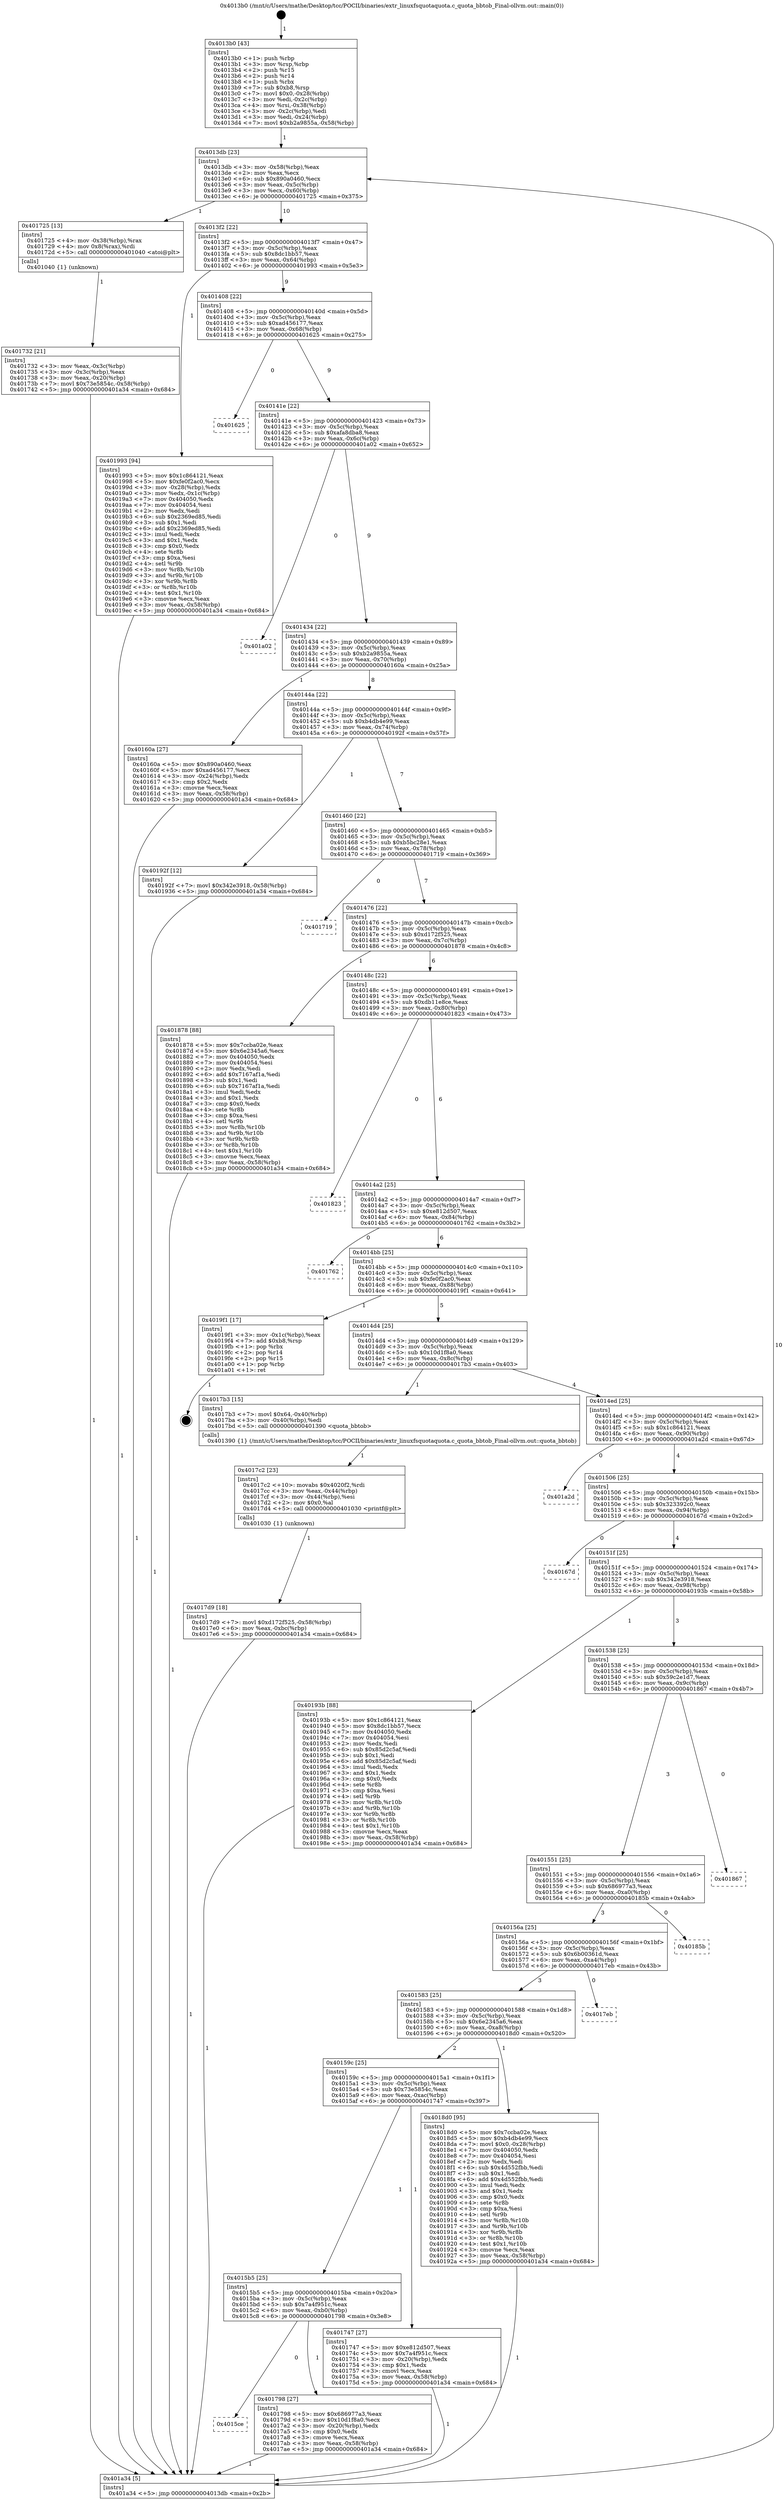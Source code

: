digraph "0x4013b0" {
  label = "0x4013b0 (/mnt/c/Users/mathe/Desktop/tcc/POCII/binaries/extr_linuxfsquotaquota.c_quota_bbtob_Final-ollvm.out::main(0))"
  labelloc = "t"
  node[shape=record]

  Entry [label="",width=0.3,height=0.3,shape=circle,fillcolor=black,style=filled]
  "0x4013db" [label="{
     0x4013db [23]\l
     | [instrs]\l
     &nbsp;&nbsp;0x4013db \<+3\>: mov -0x58(%rbp),%eax\l
     &nbsp;&nbsp;0x4013de \<+2\>: mov %eax,%ecx\l
     &nbsp;&nbsp;0x4013e0 \<+6\>: sub $0x890a0460,%ecx\l
     &nbsp;&nbsp;0x4013e6 \<+3\>: mov %eax,-0x5c(%rbp)\l
     &nbsp;&nbsp;0x4013e9 \<+3\>: mov %ecx,-0x60(%rbp)\l
     &nbsp;&nbsp;0x4013ec \<+6\>: je 0000000000401725 \<main+0x375\>\l
  }"]
  "0x401725" [label="{
     0x401725 [13]\l
     | [instrs]\l
     &nbsp;&nbsp;0x401725 \<+4\>: mov -0x38(%rbp),%rax\l
     &nbsp;&nbsp;0x401729 \<+4\>: mov 0x8(%rax),%rdi\l
     &nbsp;&nbsp;0x40172d \<+5\>: call 0000000000401040 \<atoi@plt\>\l
     | [calls]\l
     &nbsp;&nbsp;0x401040 \{1\} (unknown)\l
  }"]
  "0x4013f2" [label="{
     0x4013f2 [22]\l
     | [instrs]\l
     &nbsp;&nbsp;0x4013f2 \<+5\>: jmp 00000000004013f7 \<main+0x47\>\l
     &nbsp;&nbsp;0x4013f7 \<+3\>: mov -0x5c(%rbp),%eax\l
     &nbsp;&nbsp;0x4013fa \<+5\>: sub $0x8dc1bb57,%eax\l
     &nbsp;&nbsp;0x4013ff \<+3\>: mov %eax,-0x64(%rbp)\l
     &nbsp;&nbsp;0x401402 \<+6\>: je 0000000000401993 \<main+0x5e3\>\l
  }"]
  Exit [label="",width=0.3,height=0.3,shape=circle,fillcolor=black,style=filled,peripheries=2]
  "0x401993" [label="{
     0x401993 [94]\l
     | [instrs]\l
     &nbsp;&nbsp;0x401993 \<+5\>: mov $0x1c864121,%eax\l
     &nbsp;&nbsp;0x401998 \<+5\>: mov $0xfe0f2ac0,%ecx\l
     &nbsp;&nbsp;0x40199d \<+3\>: mov -0x28(%rbp),%edx\l
     &nbsp;&nbsp;0x4019a0 \<+3\>: mov %edx,-0x1c(%rbp)\l
     &nbsp;&nbsp;0x4019a3 \<+7\>: mov 0x404050,%edx\l
     &nbsp;&nbsp;0x4019aa \<+7\>: mov 0x404054,%esi\l
     &nbsp;&nbsp;0x4019b1 \<+2\>: mov %edx,%edi\l
     &nbsp;&nbsp;0x4019b3 \<+6\>: sub $0x2369ed85,%edi\l
     &nbsp;&nbsp;0x4019b9 \<+3\>: sub $0x1,%edi\l
     &nbsp;&nbsp;0x4019bc \<+6\>: add $0x2369ed85,%edi\l
     &nbsp;&nbsp;0x4019c2 \<+3\>: imul %edi,%edx\l
     &nbsp;&nbsp;0x4019c5 \<+3\>: and $0x1,%edx\l
     &nbsp;&nbsp;0x4019c8 \<+3\>: cmp $0x0,%edx\l
     &nbsp;&nbsp;0x4019cb \<+4\>: sete %r8b\l
     &nbsp;&nbsp;0x4019cf \<+3\>: cmp $0xa,%esi\l
     &nbsp;&nbsp;0x4019d2 \<+4\>: setl %r9b\l
     &nbsp;&nbsp;0x4019d6 \<+3\>: mov %r8b,%r10b\l
     &nbsp;&nbsp;0x4019d9 \<+3\>: and %r9b,%r10b\l
     &nbsp;&nbsp;0x4019dc \<+3\>: xor %r9b,%r8b\l
     &nbsp;&nbsp;0x4019df \<+3\>: or %r8b,%r10b\l
     &nbsp;&nbsp;0x4019e2 \<+4\>: test $0x1,%r10b\l
     &nbsp;&nbsp;0x4019e6 \<+3\>: cmovne %ecx,%eax\l
     &nbsp;&nbsp;0x4019e9 \<+3\>: mov %eax,-0x58(%rbp)\l
     &nbsp;&nbsp;0x4019ec \<+5\>: jmp 0000000000401a34 \<main+0x684\>\l
  }"]
  "0x401408" [label="{
     0x401408 [22]\l
     | [instrs]\l
     &nbsp;&nbsp;0x401408 \<+5\>: jmp 000000000040140d \<main+0x5d\>\l
     &nbsp;&nbsp;0x40140d \<+3\>: mov -0x5c(%rbp),%eax\l
     &nbsp;&nbsp;0x401410 \<+5\>: sub $0xad456177,%eax\l
     &nbsp;&nbsp;0x401415 \<+3\>: mov %eax,-0x68(%rbp)\l
     &nbsp;&nbsp;0x401418 \<+6\>: je 0000000000401625 \<main+0x275\>\l
  }"]
  "0x4017d9" [label="{
     0x4017d9 [18]\l
     | [instrs]\l
     &nbsp;&nbsp;0x4017d9 \<+7\>: movl $0xd172f525,-0x58(%rbp)\l
     &nbsp;&nbsp;0x4017e0 \<+6\>: mov %eax,-0xbc(%rbp)\l
     &nbsp;&nbsp;0x4017e6 \<+5\>: jmp 0000000000401a34 \<main+0x684\>\l
  }"]
  "0x401625" [label="{
     0x401625\l
  }", style=dashed]
  "0x40141e" [label="{
     0x40141e [22]\l
     | [instrs]\l
     &nbsp;&nbsp;0x40141e \<+5\>: jmp 0000000000401423 \<main+0x73\>\l
     &nbsp;&nbsp;0x401423 \<+3\>: mov -0x5c(%rbp),%eax\l
     &nbsp;&nbsp;0x401426 \<+5\>: sub $0xafa8dba8,%eax\l
     &nbsp;&nbsp;0x40142b \<+3\>: mov %eax,-0x6c(%rbp)\l
     &nbsp;&nbsp;0x40142e \<+6\>: je 0000000000401a02 \<main+0x652\>\l
  }"]
  "0x4017c2" [label="{
     0x4017c2 [23]\l
     | [instrs]\l
     &nbsp;&nbsp;0x4017c2 \<+10\>: movabs $0x4020f2,%rdi\l
     &nbsp;&nbsp;0x4017cc \<+3\>: mov %eax,-0x44(%rbp)\l
     &nbsp;&nbsp;0x4017cf \<+3\>: mov -0x44(%rbp),%esi\l
     &nbsp;&nbsp;0x4017d2 \<+2\>: mov $0x0,%al\l
     &nbsp;&nbsp;0x4017d4 \<+5\>: call 0000000000401030 \<printf@plt\>\l
     | [calls]\l
     &nbsp;&nbsp;0x401030 \{1\} (unknown)\l
  }"]
  "0x401a02" [label="{
     0x401a02\l
  }", style=dashed]
  "0x401434" [label="{
     0x401434 [22]\l
     | [instrs]\l
     &nbsp;&nbsp;0x401434 \<+5\>: jmp 0000000000401439 \<main+0x89\>\l
     &nbsp;&nbsp;0x401439 \<+3\>: mov -0x5c(%rbp),%eax\l
     &nbsp;&nbsp;0x40143c \<+5\>: sub $0xb2a9855a,%eax\l
     &nbsp;&nbsp;0x401441 \<+3\>: mov %eax,-0x70(%rbp)\l
     &nbsp;&nbsp;0x401444 \<+6\>: je 000000000040160a \<main+0x25a\>\l
  }"]
  "0x4015ce" [label="{
     0x4015ce\l
  }", style=dashed]
  "0x40160a" [label="{
     0x40160a [27]\l
     | [instrs]\l
     &nbsp;&nbsp;0x40160a \<+5\>: mov $0x890a0460,%eax\l
     &nbsp;&nbsp;0x40160f \<+5\>: mov $0xad456177,%ecx\l
     &nbsp;&nbsp;0x401614 \<+3\>: mov -0x24(%rbp),%edx\l
     &nbsp;&nbsp;0x401617 \<+3\>: cmp $0x2,%edx\l
     &nbsp;&nbsp;0x40161a \<+3\>: cmovne %ecx,%eax\l
     &nbsp;&nbsp;0x40161d \<+3\>: mov %eax,-0x58(%rbp)\l
     &nbsp;&nbsp;0x401620 \<+5\>: jmp 0000000000401a34 \<main+0x684\>\l
  }"]
  "0x40144a" [label="{
     0x40144a [22]\l
     | [instrs]\l
     &nbsp;&nbsp;0x40144a \<+5\>: jmp 000000000040144f \<main+0x9f\>\l
     &nbsp;&nbsp;0x40144f \<+3\>: mov -0x5c(%rbp),%eax\l
     &nbsp;&nbsp;0x401452 \<+5\>: sub $0xb4db4e99,%eax\l
     &nbsp;&nbsp;0x401457 \<+3\>: mov %eax,-0x74(%rbp)\l
     &nbsp;&nbsp;0x40145a \<+6\>: je 000000000040192f \<main+0x57f\>\l
  }"]
  "0x401a34" [label="{
     0x401a34 [5]\l
     | [instrs]\l
     &nbsp;&nbsp;0x401a34 \<+5\>: jmp 00000000004013db \<main+0x2b\>\l
  }"]
  "0x4013b0" [label="{
     0x4013b0 [43]\l
     | [instrs]\l
     &nbsp;&nbsp;0x4013b0 \<+1\>: push %rbp\l
     &nbsp;&nbsp;0x4013b1 \<+3\>: mov %rsp,%rbp\l
     &nbsp;&nbsp;0x4013b4 \<+2\>: push %r15\l
     &nbsp;&nbsp;0x4013b6 \<+2\>: push %r14\l
     &nbsp;&nbsp;0x4013b8 \<+1\>: push %rbx\l
     &nbsp;&nbsp;0x4013b9 \<+7\>: sub $0xb8,%rsp\l
     &nbsp;&nbsp;0x4013c0 \<+7\>: movl $0x0,-0x28(%rbp)\l
     &nbsp;&nbsp;0x4013c7 \<+3\>: mov %edi,-0x2c(%rbp)\l
     &nbsp;&nbsp;0x4013ca \<+4\>: mov %rsi,-0x38(%rbp)\l
     &nbsp;&nbsp;0x4013ce \<+3\>: mov -0x2c(%rbp),%edi\l
     &nbsp;&nbsp;0x4013d1 \<+3\>: mov %edi,-0x24(%rbp)\l
     &nbsp;&nbsp;0x4013d4 \<+7\>: movl $0xb2a9855a,-0x58(%rbp)\l
  }"]
  "0x401732" [label="{
     0x401732 [21]\l
     | [instrs]\l
     &nbsp;&nbsp;0x401732 \<+3\>: mov %eax,-0x3c(%rbp)\l
     &nbsp;&nbsp;0x401735 \<+3\>: mov -0x3c(%rbp),%eax\l
     &nbsp;&nbsp;0x401738 \<+3\>: mov %eax,-0x20(%rbp)\l
     &nbsp;&nbsp;0x40173b \<+7\>: movl $0x73e5854c,-0x58(%rbp)\l
     &nbsp;&nbsp;0x401742 \<+5\>: jmp 0000000000401a34 \<main+0x684\>\l
  }"]
  "0x401798" [label="{
     0x401798 [27]\l
     | [instrs]\l
     &nbsp;&nbsp;0x401798 \<+5\>: mov $0x686977a3,%eax\l
     &nbsp;&nbsp;0x40179d \<+5\>: mov $0x10d1f8a0,%ecx\l
     &nbsp;&nbsp;0x4017a2 \<+3\>: mov -0x20(%rbp),%edx\l
     &nbsp;&nbsp;0x4017a5 \<+3\>: cmp $0x0,%edx\l
     &nbsp;&nbsp;0x4017a8 \<+3\>: cmove %ecx,%eax\l
     &nbsp;&nbsp;0x4017ab \<+3\>: mov %eax,-0x58(%rbp)\l
     &nbsp;&nbsp;0x4017ae \<+5\>: jmp 0000000000401a34 \<main+0x684\>\l
  }"]
  "0x40192f" [label="{
     0x40192f [12]\l
     | [instrs]\l
     &nbsp;&nbsp;0x40192f \<+7\>: movl $0x342e3918,-0x58(%rbp)\l
     &nbsp;&nbsp;0x401936 \<+5\>: jmp 0000000000401a34 \<main+0x684\>\l
  }"]
  "0x401460" [label="{
     0x401460 [22]\l
     | [instrs]\l
     &nbsp;&nbsp;0x401460 \<+5\>: jmp 0000000000401465 \<main+0xb5\>\l
     &nbsp;&nbsp;0x401465 \<+3\>: mov -0x5c(%rbp),%eax\l
     &nbsp;&nbsp;0x401468 \<+5\>: sub $0xb5bc28e1,%eax\l
     &nbsp;&nbsp;0x40146d \<+3\>: mov %eax,-0x78(%rbp)\l
     &nbsp;&nbsp;0x401470 \<+6\>: je 0000000000401719 \<main+0x369\>\l
  }"]
  "0x4015b5" [label="{
     0x4015b5 [25]\l
     | [instrs]\l
     &nbsp;&nbsp;0x4015b5 \<+5\>: jmp 00000000004015ba \<main+0x20a\>\l
     &nbsp;&nbsp;0x4015ba \<+3\>: mov -0x5c(%rbp),%eax\l
     &nbsp;&nbsp;0x4015bd \<+5\>: sub $0x7a4f951c,%eax\l
     &nbsp;&nbsp;0x4015c2 \<+6\>: mov %eax,-0xb0(%rbp)\l
     &nbsp;&nbsp;0x4015c8 \<+6\>: je 0000000000401798 \<main+0x3e8\>\l
  }"]
  "0x401719" [label="{
     0x401719\l
  }", style=dashed]
  "0x401476" [label="{
     0x401476 [22]\l
     | [instrs]\l
     &nbsp;&nbsp;0x401476 \<+5\>: jmp 000000000040147b \<main+0xcb\>\l
     &nbsp;&nbsp;0x40147b \<+3\>: mov -0x5c(%rbp),%eax\l
     &nbsp;&nbsp;0x40147e \<+5\>: sub $0xd172f525,%eax\l
     &nbsp;&nbsp;0x401483 \<+3\>: mov %eax,-0x7c(%rbp)\l
     &nbsp;&nbsp;0x401486 \<+6\>: je 0000000000401878 \<main+0x4c8\>\l
  }"]
  "0x401747" [label="{
     0x401747 [27]\l
     | [instrs]\l
     &nbsp;&nbsp;0x401747 \<+5\>: mov $0xe812d507,%eax\l
     &nbsp;&nbsp;0x40174c \<+5\>: mov $0x7a4f951c,%ecx\l
     &nbsp;&nbsp;0x401751 \<+3\>: mov -0x20(%rbp),%edx\l
     &nbsp;&nbsp;0x401754 \<+3\>: cmp $0x1,%edx\l
     &nbsp;&nbsp;0x401757 \<+3\>: cmovl %ecx,%eax\l
     &nbsp;&nbsp;0x40175a \<+3\>: mov %eax,-0x58(%rbp)\l
     &nbsp;&nbsp;0x40175d \<+5\>: jmp 0000000000401a34 \<main+0x684\>\l
  }"]
  "0x401878" [label="{
     0x401878 [88]\l
     | [instrs]\l
     &nbsp;&nbsp;0x401878 \<+5\>: mov $0x7ccba02e,%eax\l
     &nbsp;&nbsp;0x40187d \<+5\>: mov $0x6e2345a6,%ecx\l
     &nbsp;&nbsp;0x401882 \<+7\>: mov 0x404050,%edx\l
     &nbsp;&nbsp;0x401889 \<+7\>: mov 0x404054,%esi\l
     &nbsp;&nbsp;0x401890 \<+2\>: mov %edx,%edi\l
     &nbsp;&nbsp;0x401892 \<+6\>: add $0x7167af1a,%edi\l
     &nbsp;&nbsp;0x401898 \<+3\>: sub $0x1,%edi\l
     &nbsp;&nbsp;0x40189b \<+6\>: sub $0x7167af1a,%edi\l
     &nbsp;&nbsp;0x4018a1 \<+3\>: imul %edi,%edx\l
     &nbsp;&nbsp;0x4018a4 \<+3\>: and $0x1,%edx\l
     &nbsp;&nbsp;0x4018a7 \<+3\>: cmp $0x0,%edx\l
     &nbsp;&nbsp;0x4018aa \<+4\>: sete %r8b\l
     &nbsp;&nbsp;0x4018ae \<+3\>: cmp $0xa,%esi\l
     &nbsp;&nbsp;0x4018b1 \<+4\>: setl %r9b\l
     &nbsp;&nbsp;0x4018b5 \<+3\>: mov %r8b,%r10b\l
     &nbsp;&nbsp;0x4018b8 \<+3\>: and %r9b,%r10b\l
     &nbsp;&nbsp;0x4018bb \<+3\>: xor %r9b,%r8b\l
     &nbsp;&nbsp;0x4018be \<+3\>: or %r8b,%r10b\l
     &nbsp;&nbsp;0x4018c1 \<+4\>: test $0x1,%r10b\l
     &nbsp;&nbsp;0x4018c5 \<+3\>: cmovne %ecx,%eax\l
     &nbsp;&nbsp;0x4018c8 \<+3\>: mov %eax,-0x58(%rbp)\l
     &nbsp;&nbsp;0x4018cb \<+5\>: jmp 0000000000401a34 \<main+0x684\>\l
  }"]
  "0x40148c" [label="{
     0x40148c [22]\l
     | [instrs]\l
     &nbsp;&nbsp;0x40148c \<+5\>: jmp 0000000000401491 \<main+0xe1\>\l
     &nbsp;&nbsp;0x401491 \<+3\>: mov -0x5c(%rbp),%eax\l
     &nbsp;&nbsp;0x401494 \<+5\>: sub $0xdb11e8ce,%eax\l
     &nbsp;&nbsp;0x401499 \<+3\>: mov %eax,-0x80(%rbp)\l
     &nbsp;&nbsp;0x40149c \<+6\>: je 0000000000401823 \<main+0x473\>\l
  }"]
  "0x40159c" [label="{
     0x40159c [25]\l
     | [instrs]\l
     &nbsp;&nbsp;0x40159c \<+5\>: jmp 00000000004015a1 \<main+0x1f1\>\l
     &nbsp;&nbsp;0x4015a1 \<+3\>: mov -0x5c(%rbp),%eax\l
     &nbsp;&nbsp;0x4015a4 \<+5\>: sub $0x73e5854c,%eax\l
     &nbsp;&nbsp;0x4015a9 \<+6\>: mov %eax,-0xac(%rbp)\l
     &nbsp;&nbsp;0x4015af \<+6\>: je 0000000000401747 \<main+0x397\>\l
  }"]
  "0x401823" [label="{
     0x401823\l
  }", style=dashed]
  "0x4014a2" [label="{
     0x4014a2 [25]\l
     | [instrs]\l
     &nbsp;&nbsp;0x4014a2 \<+5\>: jmp 00000000004014a7 \<main+0xf7\>\l
     &nbsp;&nbsp;0x4014a7 \<+3\>: mov -0x5c(%rbp),%eax\l
     &nbsp;&nbsp;0x4014aa \<+5\>: sub $0xe812d507,%eax\l
     &nbsp;&nbsp;0x4014af \<+6\>: mov %eax,-0x84(%rbp)\l
     &nbsp;&nbsp;0x4014b5 \<+6\>: je 0000000000401762 \<main+0x3b2\>\l
  }"]
  "0x4018d0" [label="{
     0x4018d0 [95]\l
     | [instrs]\l
     &nbsp;&nbsp;0x4018d0 \<+5\>: mov $0x7ccba02e,%eax\l
     &nbsp;&nbsp;0x4018d5 \<+5\>: mov $0xb4db4e99,%ecx\l
     &nbsp;&nbsp;0x4018da \<+7\>: movl $0x0,-0x28(%rbp)\l
     &nbsp;&nbsp;0x4018e1 \<+7\>: mov 0x404050,%edx\l
     &nbsp;&nbsp;0x4018e8 \<+7\>: mov 0x404054,%esi\l
     &nbsp;&nbsp;0x4018ef \<+2\>: mov %edx,%edi\l
     &nbsp;&nbsp;0x4018f1 \<+6\>: sub $0x4d552fbb,%edi\l
     &nbsp;&nbsp;0x4018f7 \<+3\>: sub $0x1,%edi\l
     &nbsp;&nbsp;0x4018fa \<+6\>: add $0x4d552fbb,%edi\l
     &nbsp;&nbsp;0x401900 \<+3\>: imul %edi,%edx\l
     &nbsp;&nbsp;0x401903 \<+3\>: and $0x1,%edx\l
     &nbsp;&nbsp;0x401906 \<+3\>: cmp $0x0,%edx\l
     &nbsp;&nbsp;0x401909 \<+4\>: sete %r8b\l
     &nbsp;&nbsp;0x40190d \<+3\>: cmp $0xa,%esi\l
     &nbsp;&nbsp;0x401910 \<+4\>: setl %r9b\l
     &nbsp;&nbsp;0x401914 \<+3\>: mov %r8b,%r10b\l
     &nbsp;&nbsp;0x401917 \<+3\>: and %r9b,%r10b\l
     &nbsp;&nbsp;0x40191a \<+3\>: xor %r9b,%r8b\l
     &nbsp;&nbsp;0x40191d \<+3\>: or %r8b,%r10b\l
     &nbsp;&nbsp;0x401920 \<+4\>: test $0x1,%r10b\l
     &nbsp;&nbsp;0x401924 \<+3\>: cmovne %ecx,%eax\l
     &nbsp;&nbsp;0x401927 \<+3\>: mov %eax,-0x58(%rbp)\l
     &nbsp;&nbsp;0x40192a \<+5\>: jmp 0000000000401a34 \<main+0x684\>\l
  }"]
  "0x401762" [label="{
     0x401762\l
  }", style=dashed]
  "0x4014bb" [label="{
     0x4014bb [25]\l
     | [instrs]\l
     &nbsp;&nbsp;0x4014bb \<+5\>: jmp 00000000004014c0 \<main+0x110\>\l
     &nbsp;&nbsp;0x4014c0 \<+3\>: mov -0x5c(%rbp),%eax\l
     &nbsp;&nbsp;0x4014c3 \<+5\>: sub $0xfe0f2ac0,%eax\l
     &nbsp;&nbsp;0x4014c8 \<+6\>: mov %eax,-0x88(%rbp)\l
     &nbsp;&nbsp;0x4014ce \<+6\>: je 00000000004019f1 \<main+0x641\>\l
  }"]
  "0x401583" [label="{
     0x401583 [25]\l
     | [instrs]\l
     &nbsp;&nbsp;0x401583 \<+5\>: jmp 0000000000401588 \<main+0x1d8\>\l
     &nbsp;&nbsp;0x401588 \<+3\>: mov -0x5c(%rbp),%eax\l
     &nbsp;&nbsp;0x40158b \<+5\>: sub $0x6e2345a6,%eax\l
     &nbsp;&nbsp;0x401590 \<+6\>: mov %eax,-0xa8(%rbp)\l
     &nbsp;&nbsp;0x401596 \<+6\>: je 00000000004018d0 \<main+0x520\>\l
  }"]
  "0x4019f1" [label="{
     0x4019f1 [17]\l
     | [instrs]\l
     &nbsp;&nbsp;0x4019f1 \<+3\>: mov -0x1c(%rbp),%eax\l
     &nbsp;&nbsp;0x4019f4 \<+7\>: add $0xb8,%rsp\l
     &nbsp;&nbsp;0x4019fb \<+1\>: pop %rbx\l
     &nbsp;&nbsp;0x4019fc \<+2\>: pop %r14\l
     &nbsp;&nbsp;0x4019fe \<+2\>: pop %r15\l
     &nbsp;&nbsp;0x401a00 \<+1\>: pop %rbp\l
     &nbsp;&nbsp;0x401a01 \<+1\>: ret\l
  }"]
  "0x4014d4" [label="{
     0x4014d4 [25]\l
     | [instrs]\l
     &nbsp;&nbsp;0x4014d4 \<+5\>: jmp 00000000004014d9 \<main+0x129\>\l
     &nbsp;&nbsp;0x4014d9 \<+3\>: mov -0x5c(%rbp),%eax\l
     &nbsp;&nbsp;0x4014dc \<+5\>: sub $0x10d1f8a0,%eax\l
     &nbsp;&nbsp;0x4014e1 \<+6\>: mov %eax,-0x8c(%rbp)\l
     &nbsp;&nbsp;0x4014e7 \<+6\>: je 00000000004017b3 \<main+0x403\>\l
  }"]
  "0x4017eb" [label="{
     0x4017eb\l
  }", style=dashed]
  "0x4017b3" [label="{
     0x4017b3 [15]\l
     | [instrs]\l
     &nbsp;&nbsp;0x4017b3 \<+7\>: movl $0x64,-0x40(%rbp)\l
     &nbsp;&nbsp;0x4017ba \<+3\>: mov -0x40(%rbp),%edi\l
     &nbsp;&nbsp;0x4017bd \<+5\>: call 0000000000401390 \<quota_bbtob\>\l
     | [calls]\l
     &nbsp;&nbsp;0x401390 \{1\} (/mnt/c/Users/mathe/Desktop/tcc/POCII/binaries/extr_linuxfsquotaquota.c_quota_bbtob_Final-ollvm.out::quota_bbtob)\l
  }"]
  "0x4014ed" [label="{
     0x4014ed [25]\l
     | [instrs]\l
     &nbsp;&nbsp;0x4014ed \<+5\>: jmp 00000000004014f2 \<main+0x142\>\l
     &nbsp;&nbsp;0x4014f2 \<+3\>: mov -0x5c(%rbp),%eax\l
     &nbsp;&nbsp;0x4014f5 \<+5\>: sub $0x1c864121,%eax\l
     &nbsp;&nbsp;0x4014fa \<+6\>: mov %eax,-0x90(%rbp)\l
     &nbsp;&nbsp;0x401500 \<+6\>: je 0000000000401a2d \<main+0x67d\>\l
  }"]
  "0x40156a" [label="{
     0x40156a [25]\l
     | [instrs]\l
     &nbsp;&nbsp;0x40156a \<+5\>: jmp 000000000040156f \<main+0x1bf\>\l
     &nbsp;&nbsp;0x40156f \<+3\>: mov -0x5c(%rbp),%eax\l
     &nbsp;&nbsp;0x401572 \<+5\>: sub $0x6b00361d,%eax\l
     &nbsp;&nbsp;0x401577 \<+6\>: mov %eax,-0xa4(%rbp)\l
     &nbsp;&nbsp;0x40157d \<+6\>: je 00000000004017eb \<main+0x43b\>\l
  }"]
  "0x401a2d" [label="{
     0x401a2d\l
  }", style=dashed]
  "0x401506" [label="{
     0x401506 [25]\l
     | [instrs]\l
     &nbsp;&nbsp;0x401506 \<+5\>: jmp 000000000040150b \<main+0x15b\>\l
     &nbsp;&nbsp;0x40150b \<+3\>: mov -0x5c(%rbp),%eax\l
     &nbsp;&nbsp;0x40150e \<+5\>: sub $0x323392c0,%eax\l
     &nbsp;&nbsp;0x401513 \<+6\>: mov %eax,-0x94(%rbp)\l
     &nbsp;&nbsp;0x401519 \<+6\>: je 000000000040167d \<main+0x2cd\>\l
  }"]
  "0x40185b" [label="{
     0x40185b\l
  }", style=dashed]
  "0x40167d" [label="{
     0x40167d\l
  }", style=dashed]
  "0x40151f" [label="{
     0x40151f [25]\l
     | [instrs]\l
     &nbsp;&nbsp;0x40151f \<+5\>: jmp 0000000000401524 \<main+0x174\>\l
     &nbsp;&nbsp;0x401524 \<+3\>: mov -0x5c(%rbp),%eax\l
     &nbsp;&nbsp;0x401527 \<+5\>: sub $0x342e3918,%eax\l
     &nbsp;&nbsp;0x40152c \<+6\>: mov %eax,-0x98(%rbp)\l
     &nbsp;&nbsp;0x401532 \<+6\>: je 000000000040193b \<main+0x58b\>\l
  }"]
  "0x401551" [label="{
     0x401551 [25]\l
     | [instrs]\l
     &nbsp;&nbsp;0x401551 \<+5\>: jmp 0000000000401556 \<main+0x1a6\>\l
     &nbsp;&nbsp;0x401556 \<+3\>: mov -0x5c(%rbp),%eax\l
     &nbsp;&nbsp;0x401559 \<+5\>: sub $0x686977a3,%eax\l
     &nbsp;&nbsp;0x40155e \<+6\>: mov %eax,-0xa0(%rbp)\l
     &nbsp;&nbsp;0x401564 \<+6\>: je 000000000040185b \<main+0x4ab\>\l
  }"]
  "0x40193b" [label="{
     0x40193b [88]\l
     | [instrs]\l
     &nbsp;&nbsp;0x40193b \<+5\>: mov $0x1c864121,%eax\l
     &nbsp;&nbsp;0x401940 \<+5\>: mov $0x8dc1bb57,%ecx\l
     &nbsp;&nbsp;0x401945 \<+7\>: mov 0x404050,%edx\l
     &nbsp;&nbsp;0x40194c \<+7\>: mov 0x404054,%esi\l
     &nbsp;&nbsp;0x401953 \<+2\>: mov %edx,%edi\l
     &nbsp;&nbsp;0x401955 \<+6\>: sub $0x85d2c5af,%edi\l
     &nbsp;&nbsp;0x40195b \<+3\>: sub $0x1,%edi\l
     &nbsp;&nbsp;0x40195e \<+6\>: add $0x85d2c5af,%edi\l
     &nbsp;&nbsp;0x401964 \<+3\>: imul %edi,%edx\l
     &nbsp;&nbsp;0x401967 \<+3\>: and $0x1,%edx\l
     &nbsp;&nbsp;0x40196a \<+3\>: cmp $0x0,%edx\l
     &nbsp;&nbsp;0x40196d \<+4\>: sete %r8b\l
     &nbsp;&nbsp;0x401971 \<+3\>: cmp $0xa,%esi\l
     &nbsp;&nbsp;0x401974 \<+4\>: setl %r9b\l
     &nbsp;&nbsp;0x401978 \<+3\>: mov %r8b,%r10b\l
     &nbsp;&nbsp;0x40197b \<+3\>: and %r9b,%r10b\l
     &nbsp;&nbsp;0x40197e \<+3\>: xor %r9b,%r8b\l
     &nbsp;&nbsp;0x401981 \<+3\>: or %r8b,%r10b\l
     &nbsp;&nbsp;0x401984 \<+4\>: test $0x1,%r10b\l
     &nbsp;&nbsp;0x401988 \<+3\>: cmovne %ecx,%eax\l
     &nbsp;&nbsp;0x40198b \<+3\>: mov %eax,-0x58(%rbp)\l
     &nbsp;&nbsp;0x40198e \<+5\>: jmp 0000000000401a34 \<main+0x684\>\l
  }"]
  "0x401538" [label="{
     0x401538 [25]\l
     | [instrs]\l
     &nbsp;&nbsp;0x401538 \<+5\>: jmp 000000000040153d \<main+0x18d\>\l
     &nbsp;&nbsp;0x40153d \<+3\>: mov -0x5c(%rbp),%eax\l
     &nbsp;&nbsp;0x401540 \<+5\>: sub $0x59c2e1d7,%eax\l
     &nbsp;&nbsp;0x401545 \<+6\>: mov %eax,-0x9c(%rbp)\l
     &nbsp;&nbsp;0x40154b \<+6\>: je 0000000000401867 \<main+0x4b7\>\l
  }"]
  "0x401867" [label="{
     0x401867\l
  }", style=dashed]
  Entry -> "0x4013b0" [label=" 1"]
  "0x4013db" -> "0x401725" [label=" 1"]
  "0x4013db" -> "0x4013f2" [label=" 10"]
  "0x4019f1" -> Exit [label=" 1"]
  "0x4013f2" -> "0x401993" [label=" 1"]
  "0x4013f2" -> "0x401408" [label=" 9"]
  "0x401993" -> "0x401a34" [label=" 1"]
  "0x401408" -> "0x401625" [label=" 0"]
  "0x401408" -> "0x40141e" [label=" 9"]
  "0x40193b" -> "0x401a34" [label=" 1"]
  "0x40141e" -> "0x401a02" [label=" 0"]
  "0x40141e" -> "0x401434" [label=" 9"]
  "0x40192f" -> "0x401a34" [label=" 1"]
  "0x401434" -> "0x40160a" [label=" 1"]
  "0x401434" -> "0x40144a" [label=" 8"]
  "0x40160a" -> "0x401a34" [label=" 1"]
  "0x4013b0" -> "0x4013db" [label=" 1"]
  "0x401a34" -> "0x4013db" [label=" 10"]
  "0x401725" -> "0x401732" [label=" 1"]
  "0x401732" -> "0x401a34" [label=" 1"]
  "0x4018d0" -> "0x401a34" [label=" 1"]
  "0x40144a" -> "0x40192f" [label=" 1"]
  "0x40144a" -> "0x401460" [label=" 7"]
  "0x401878" -> "0x401a34" [label=" 1"]
  "0x401460" -> "0x401719" [label=" 0"]
  "0x401460" -> "0x401476" [label=" 7"]
  "0x4017c2" -> "0x4017d9" [label=" 1"]
  "0x401476" -> "0x401878" [label=" 1"]
  "0x401476" -> "0x40148c" [label=" 6"]
  "0x4017b3" -> "0x4017c2" [label=" 1"]
  "0x40148c" -> "0x401823" [label=" 0"]
  "0x40148c" -> "0x4014a2" [label=" 6"]
  "0x4015b5" -> "0x4015ce" [label=" 0"]
  "0x4014a2" -> "0x401762" [label=" 0"]
  "0x4014a2" -> "0x4014bb" [label=" 6"]
  "0x4015b5" -> "0x401798" [label=" 1"]
  "0x4014bb" -> "0x4019f1" [label=" 1"]
  "0x4014bb" -> "0x4014d4" [label=" 5"]
  "0x401747" -> "0x401a34" [label=" 1"]
  "0x4014d4" -> "0x4017b3" [label=" 1"]
  "0x4014d4" -> "0x4014ed" [label=" 4"]
  "0x40159c" -> "0x4015b5" [label=" 1"]
  "0x4014ed" -> "0x401a2d" [label=" 0"]
  "0x4014ed" -> "0x401506" [label=" 4"]
  "0x401798" -> "0x401a34" [label=" 1"]
  "0x401506" -> "0x40167d" [label=" 0"]
  "0x401506" -> "0x40151f" [label=" 4"]
  "0x401583" -> "0x40159c" [label=" 2"]
  "0x40151f" -> "0x40193b" [label=" 1"]
  "0x40151f" -> "0x401538" [label=" 3"]
  "0x4017d9" -> "0x401a34" [label=" 1"]
  "0x401538" -> "0x401867" [label=" 0"]
  "0x401538" -> "0x401551" [label=" 3"]
  "0x401583" -> "0x4018d0" [label=" 1"]
  "0x401551" -> "0x40185b" [label=" 0"]
  "0x401551" -> "0x40156a" [label=" 3"]
  "0x40159c" -> "0x401747" [label=" 1"]
  "0x40156a" -> "0x4017eb" [label=" 0"]
  "0x40156a" -> "0x401583" [label=" 3"]
}
